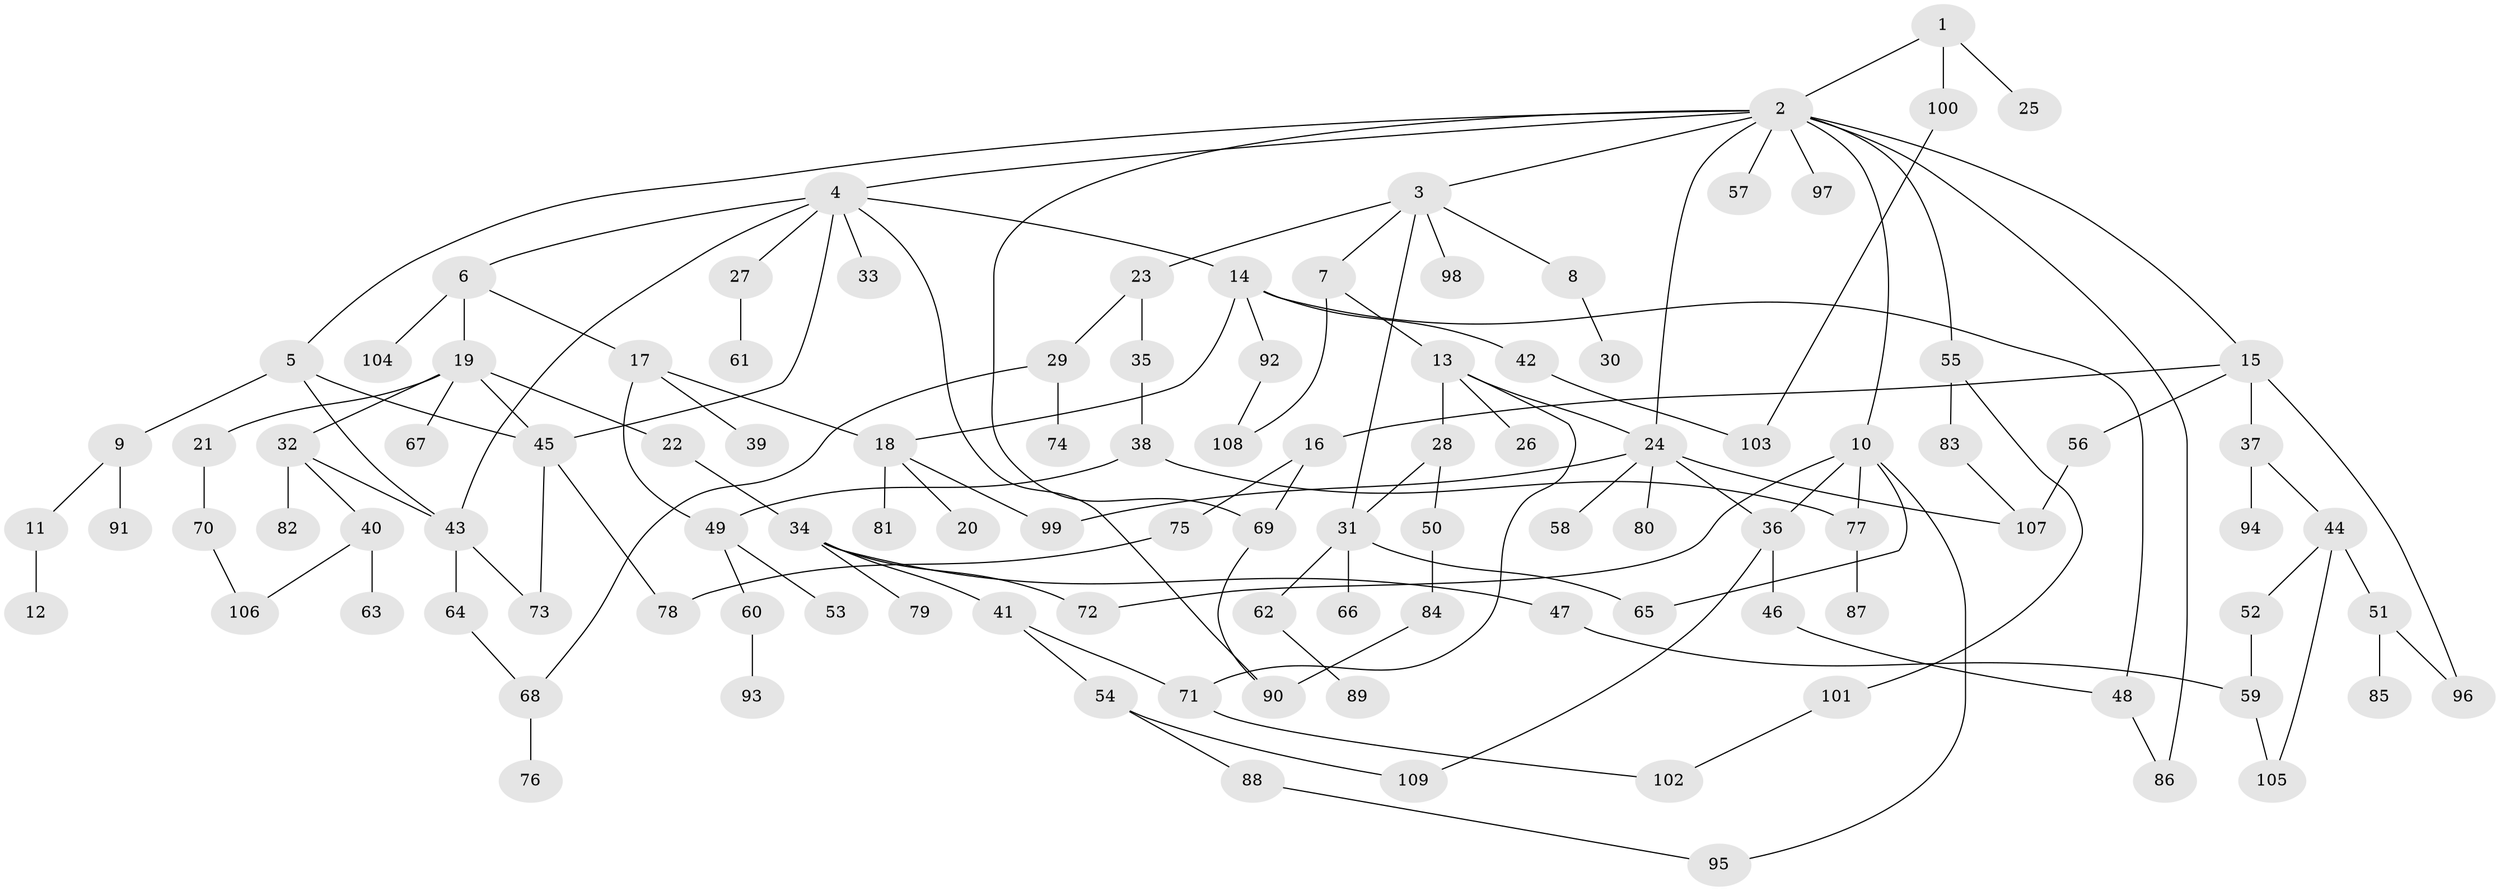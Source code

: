// Generated by graph-tools (version 1.1) at 2025/13/03/09/25 04:13:20]
// undirected, 109 vertices, 141 edges
graph export_dot {
graph [start="1"]
  node [color=gray90,style=filled];
  1;
  2;
  3;
  4;
  5;
  6;
  7;
  8;
  9;
  10;
  11;
  12;
  13;
  14;
  15;
  16;
  17;
  18;
  19;
  20;
  21;
  22;
  23;
  24;
  25;
  26;
  27;
  28;
  29;
  30;
  31;
  32;
  33;
  34;
  35;
  36;
  37;
  38;
  39;
  40;
  41;
  42;
  43;
  44;
  45;
  46;
  47;
  48;
  49;
  50;
  51;
  52;
  53;
  54;
  55;
  56;
  57;
  58;
  59;
  60;
  61;
  62;
  63;
  64;
  65;
  66;
  67;
  68;
  69;
  70;
  71;
  72;
  73;
  74;
  75;
  76;
  77;
  78;
  79;
  80;
  81;
  82;
  83;
  84;
  85;
  86;
  87;
  88;
  89;
  90;
  91;
  92;
  93;
  94;
  95;
  96;
  97;
  98;
  99;
  100;
  101;
  102;
  103;
  104;
  105;
  106;
  107;
  108;
  109;
  1 -- 2;
  1 -- 25;
  1 -- 100;
  2 -- 3;
  2 -- 4;
  2 -- 5;
  2 -- 10;
  2 -- 15;
  2 -- 55;
  2 -- 57;
  2 -- 69;
  2 -- 97;
  2 -- 86;
  2 -- 24;
  3 -- 7;
  3 -- 8;
  3 -- 23;
  3 -- 98;
  3 -- 31;
  4 -- 6;
  4 -- 14;
  4 -- 27;
  4 -- 33;
  4 -- 43;
  4 -- 90;
  4 -- 45;
  5 -- 9;
  5 -- 43;
  5 -- 45;
  6 -- 17;
  6 -- 19;
  6 -- 104;
  7 -- 13;
  7 -- 108;
  8 -- 30;
  9 -- 11;
  9 -- 91;
  10 -- 36;
  10 -- 95;
  10 -- 72;
  10 -- 77;
  10 -- 65;
  11 -- 12;
  13 -- 24;
  13 -- 26;
  13 -- 28;
  13 -- 71;
  14 -- 42;
  14 -- 92;
  14 -- 48;
  14 -- 18;
  15 -- 16;
  15 -- 37;
  15 -- 56;
  15 -- 96;
  16 -- 75;
  16 -- 69;
  17 -- 18;
  17 -- 39;
  17 -- 49;
  18 -- 20;
  18 -- 81;
  18 -- 99;
  19 -- 21;
  19 -- 22;
  19 -- 32;
  19 -- 45;
  19 -- 67;
  21 -- 70;
  22 -- 34;
  23 -- 29;
  23 -- 35;
  24 -- 58;
  24 -- 80;
  24 -- 99;
  24 -- 107;
  24 -- 36;
  27 -- 61;
  28 -- 31;
  28 -- 50;
  29 -- 68;
  29 -- 74;
  31 -- 62;
  31 -- 65;
  31 -- 66;
  32 -- 40;
  32 -- 82;
  32 -- 43;
  34 -- 41;
  34 -- 47;
  34 -- 72;
  34 -- 79;
  35 -- 38;
  36 -- 46;
  36 -- 109;
  37 -- 44;
  37 -- 94;
  38 -- 49;
  38 -- 77;
  40 -- 63;
  40 -- 106;
  41 -- 54;
  41 -- 71;
  42 -- 103;
  43 -- 64;
  43 -- 73;
  44 -- 51;
  44 -- 52;
  44 -- 105;
  45 -- 73;
  45 -- 78;
  46 -- 48;
  47 -- 59;
  48 -- 86;
  49 -- 53;
  49 -- 60;
  50 -- 84;
  51 -- 85;
  51 -- 96;
  52 -- 59;
  54 -- 88;
  54 -- 109;
  55 -- 83;
  55 -- 101;
  56 -- 107;
  59 -- 105;
  60 -- 93;
  62 -- 89;
  64 -- 68;
  68 -- 76;
  69 -- 90;
  70 -- 106;
  71 -- 102;
  75 -- 78;
  77 -- 87;
  83 -- 107;
  84 -- 90;
  88 -- 95;
  92 -- 108;
  100 -- 103;
  101 -- 102;
}
